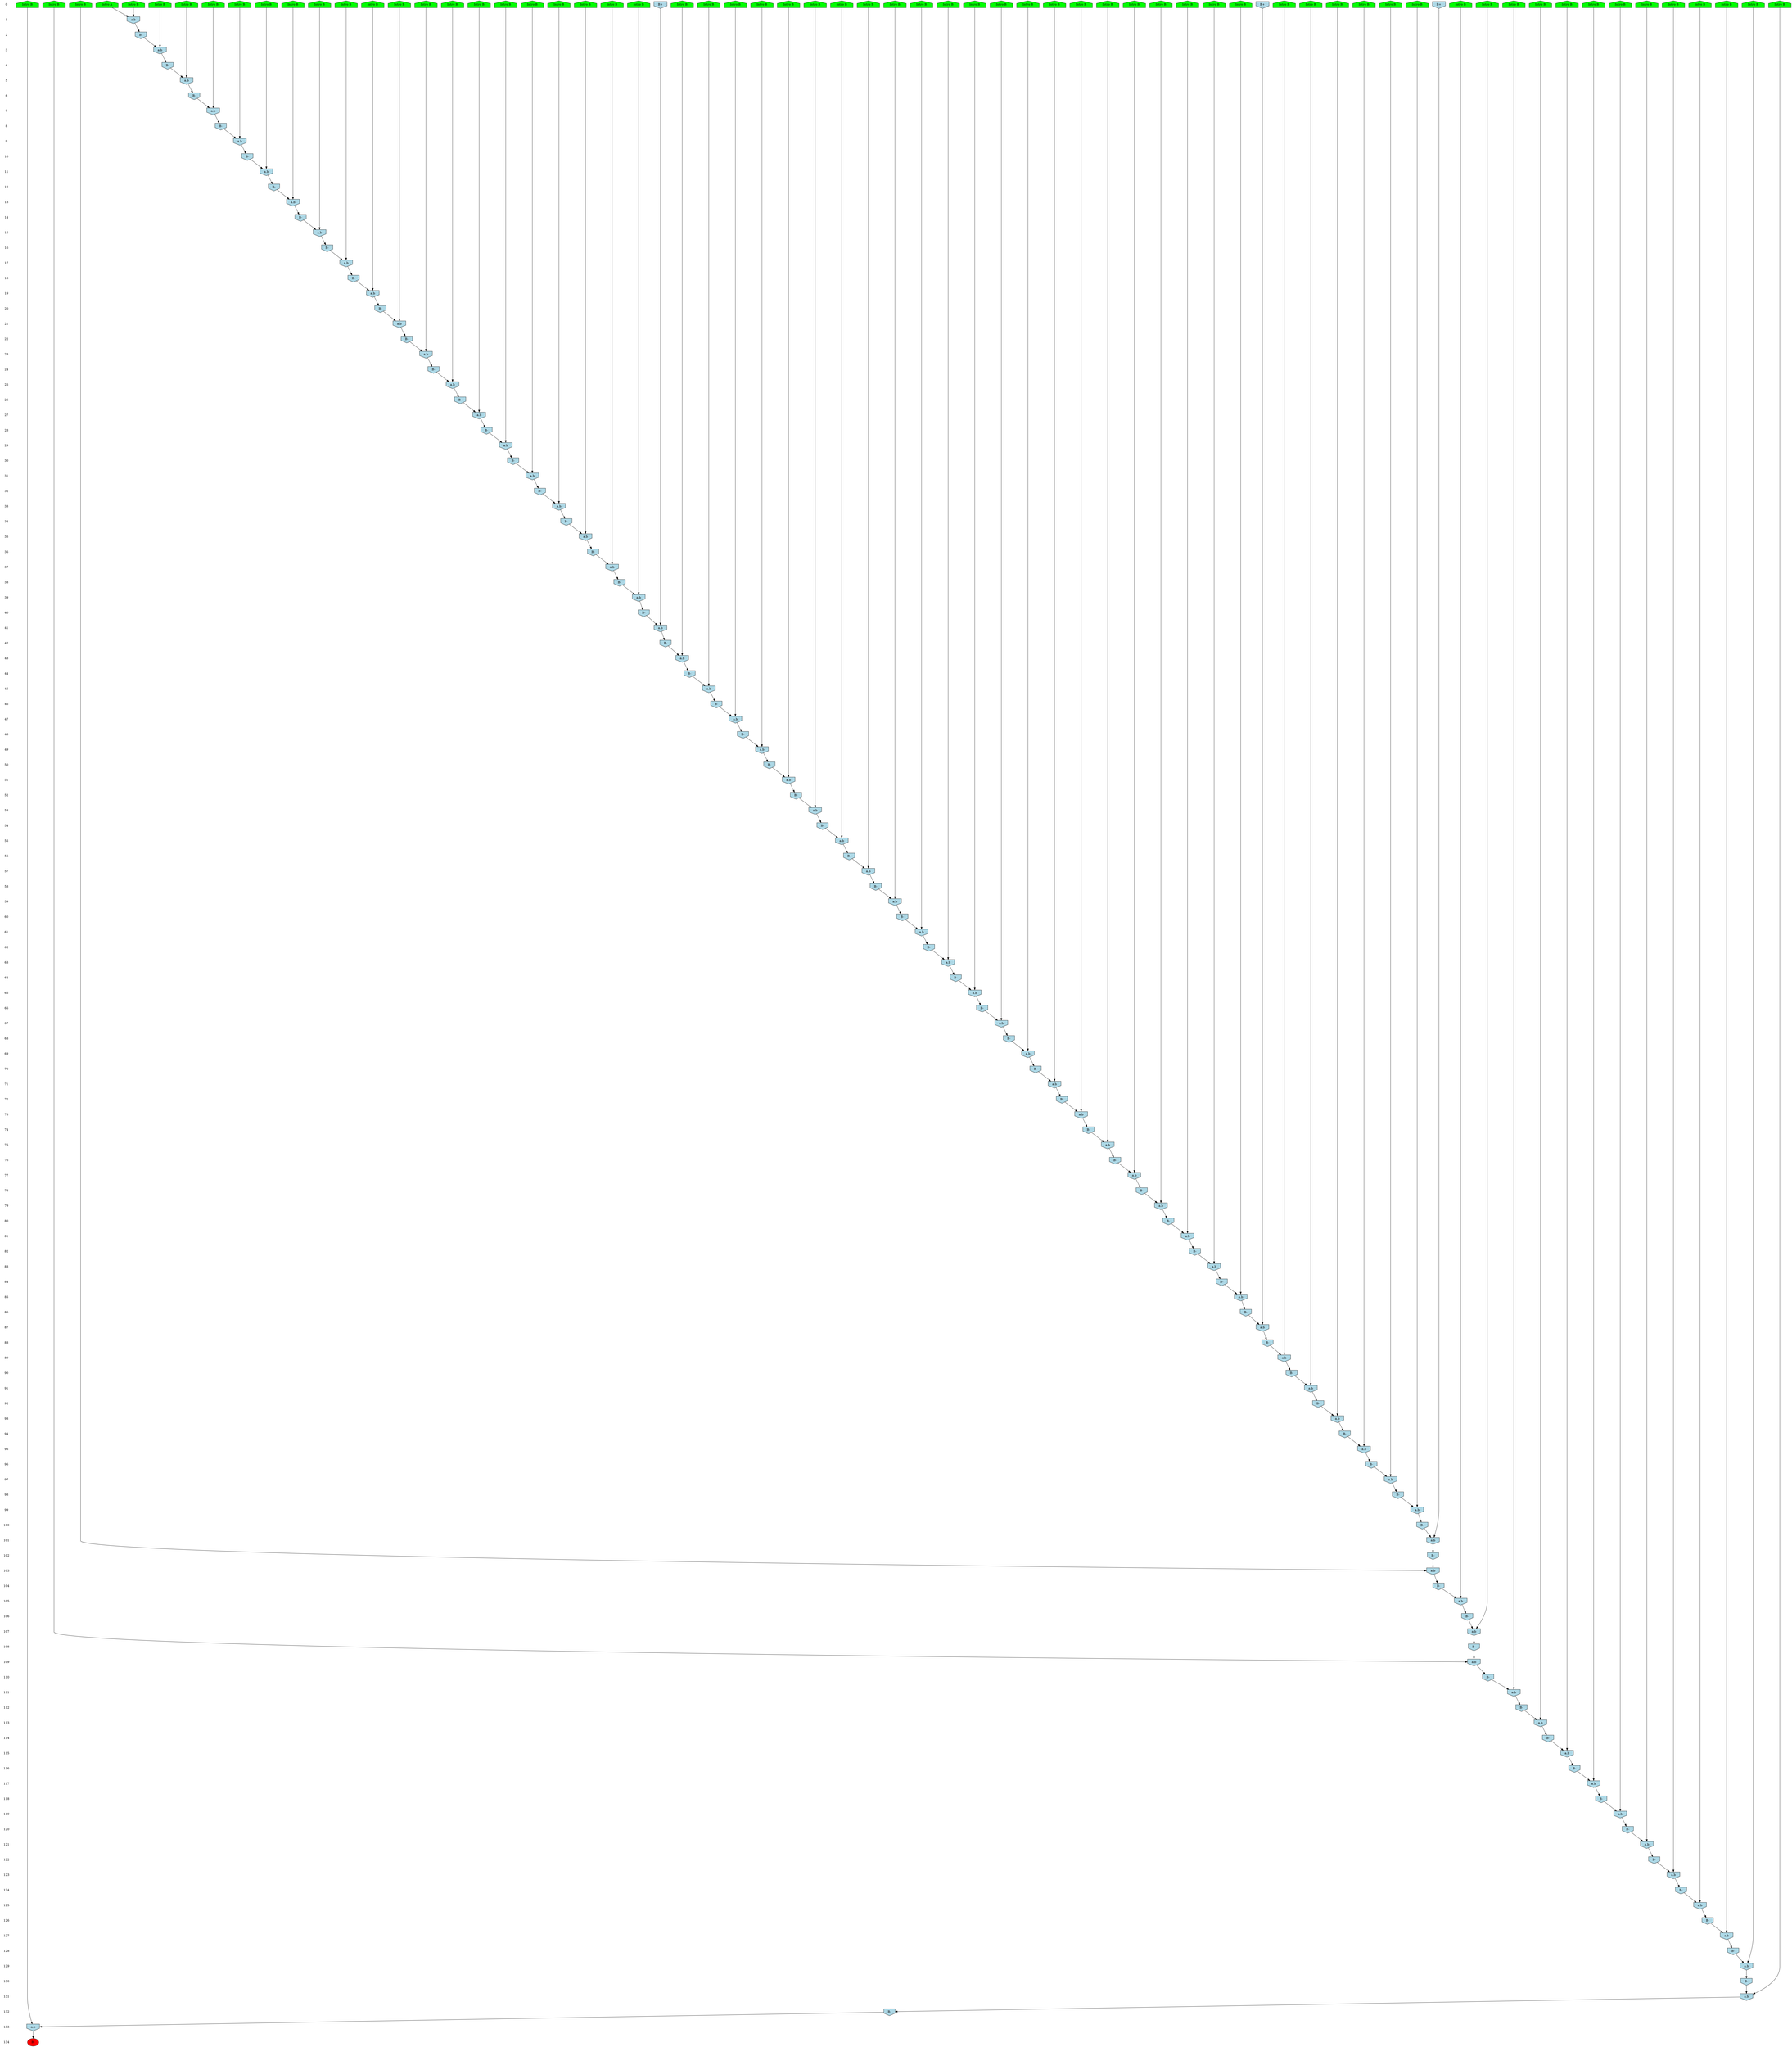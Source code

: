 /* Compression of 1 causal flows obtained in average at 5.436295E+01 t.u */
/* Compressed causal flows were: [67] */
digraph G{
 ranksep=.5 ; 
{ rank = same ; "0" [shape=plaintext] ; node_1 [label ="Intro B", shape=house, style=filled, fillcolor=green] ;
node_2 [label ="Intro B", shape=house, style=filled, fillcolor=green] ;
node_3 [label ="Intro B", shape=house, style=filled, fillcolor=green] ;
node_4 [label ="Intro B", shape=house, style=filled, fillcolor=green] ;
node_5 [label ="Intro B", shape=house, style=filled, fillcolor=green] ;
node_6 [label ="Intro B", shape=house, style=filled, fillcolor=green] ;
node_7 [label ="Intro B", shape=house, style=filled, fillcolor=green] ;
node_8 [label ="Intro B", shape=house, style=filled, fillcolor=green] ;
node_9 [label ="Intro B", shape=house, style=filled, fillcolor=green] ;
node_10 [label ="Intro B", shape=house, style=filled, fillcolor=green] ;
node_11 [label ="Intro B", shape=house, style=filled, fillcolor=green] ;
node_12 [label ="Intro B", shape=house, style=filled, fillcolor=green] ;
node_13 [label ="Intro B", shape=house, style=filled, fillcolor=green] ;
node_14 [label ="Intro B", shape=house, style=filled, fillcolor=green] ;
node_15 [label ="Intro B", shape=house, style=filled, fillcolor=green] ;
node_16 [label ="Intro B", shape=house, style=filled, fillcolor=green] ;
node_17 [label ="Intro B", shape=house, style=filled, fillcolor=green] ;
node_18 [label ="Intro B", shape=house, style=filled, fillcolor=green] ;
node_19 [label ="Intro B", shape=house, style=filled, fillcolor=green] ;
node_20 [label ="Intro B", shape=house, style=filled, fillcolor=green] ;
node_21 [label ="Intro B", shape=house, style=filled, fillcolor=green] ;
node_22 [label ="Intro B", shape=house, style=filled, fillcolor=green] ;
node_23 [label ="Intro B", shape=house, style=filled, fillcolor=green] ;
node_24 [label ="Intro B", shape=house, style=filled, fillcolor=green] ;
node_25 [label ="Intro B", shape=house, style=filled, fillcolor=green] ;
node_26 [label ="Intro B", shape=house, style=filled, fillcolor=green] ;
node_27 [label ="Intro B", shape=house, style=filled, fillcolor=green] ;
node_28 [label ="Intro B", shape=house, style=filled, fillcolor=green] ;
node_29 [label ="Intro B", shape=house, style=filled, fillcolor=green] ;
node_30 [label ="Intro B", shape=house, style=filled, fillcolor=green] ;
node_31 [label ="Intro B", shape=house, style=filled, fillcolor=green] ;
node_32 [label ="Intro B", shape=house, style=filled, fillcolor=green] ;
node_33 [label ="Intro B", shape=house, style=filled, fillcolor=green] ;
node_34 [label ="Intro B", shape=house, style=filled, fillcolor=green] ;
node_35 [label ="Intro B", shape=house, style=filled, fillcolor=green] ;
node_36 [label ="Intro B", shape=house, style=filled, fillcolor=green] ;
node_37 [label ="Intro B", shape=house, style=filled, fillcolor=green] ;
node_38 [label ="Intro B", shape=house, style=filled, fillcolor=green] ;
node_39 [label ="Intro B", shape=house, style=filled, fillcolor=green] ;
node_40 [label ="Intro B", shape=house, style=filled, fillcolor=green] ;
node_41 [label ="Intro B", shape=house, style=filled, fillcolor=green] ;
node_42 [label ="Intro B", shape=house, style=filled, fillcolor=green] ;
node_43 [label ="Intro B", shape=house, style=filled, fillcolor=green] ;
node_44 [label ="Intro B", shape=house, style=filled, fillcolor=green] ;
node_45 [label ="Intro B", shape=house, style=filled, fillcolor=green] ;
node_46 [label ="Intro B", shape=house, style=filled, fillcolor=green] ;
node_47 [label ="Intro B", shape=house, style=filled, fillcolor=green] ;
node_48 [label ="Intro B", shape=house, style=filled, fillcolor=green] ;
node_49 [label ="Intro B", shape=house, style=filled, fillcolor=green] ;
node_50 [label ="Intro B", shape=house, style=filled, fillcolor=green] ;
node_51 [label ="Intro B", shape=house, style=filled, fillcolor=green] ;
node_52 [label ="Intro B", shape=house, style=filled, fillcolor=green] ;
node_53 [label ="Intro B", shape=house, style=filled, fillcolor=green] ;
node_54 [label ="Intro B", shape=house, style=filled, fillcolor=green] ;
node_55 [label ="Intro B", shape=house, style=filled, fillcolor=green] ;
node_56 [label ="Intro B", shape=house, style=filled, fillcolor=green] ;
node_57 [label ="Intro B", shape=house, style=filled, fillcolor=green] ;
node_58 [label ="Intro B", shape=house, style=filled, fillcolor=green] ;
node_59 [label ="Intro B", shape=house, style=filled, fillcolor=green] ;
node_60 [label ="Intro B", shape=house, style=filled, fillcolor=green] ;
node_61 [label ="Intro B", shape=house, style=filled, fillcolor=green] ;
node_62 [label ="Intro B", shape=house, style=filled, fillcolor=green] ;
node_63 [label ="Intro B", shape=house, style=filled, fillcolor=green] ;
node_64 [label ="Intro B", shape=house, style=filled, fillcolor=green] ;
node_65 [label ="Intro A", shape=house, style=filled, fillcolor=green] ;
node_71 [label="B+", shape=invhouse, style=filled, fillcolor = lightblue] ;
node_80 [label="B+", shape=invhouse, style=filled, fillcolor = lightblue] ;
node_133 [label="B+", shape=invhouse, style=filled, fillcolor = lightblue] ;
}
{ rank = same ; "1" [shape=plaintext] ; node_66 [label="a.b", shape=invhouse, style=filled, fillcolor = lightblue] ;
}
{ rank = same ; "2" [shape=plaintext] ; node_67 [label="B-", shape=invhouse, style=filled, fillcolor = lightblue] ;
}
{ rank = same ; "3" [shape=plaintext] ; node_68 [label="a.b", shape=invhouse, style=filled, fillcolor = lightblue] ;
}
{ rank = same ; "4" [shape=plaintext] ; node_69 [label="B-", shape=invhouse, style=filled, fillcolor = lightblue] ;
}
{ rank = same ; "5" [shape=plaintext] ; node_70 [label="a.b", shape=invhouse, style=filled, fillcolor = lightblue] ;
}
{ rank = same ; "6" [shape=plaintext] ; node_72 [label="B-", shape=invhouse, style=filled, fillcolor = lightblue] ;
}
{ rank = same ; "7" [shape=plaintext] ; node_73 [label="a.b", shape=invhouse, style=filled, fillcolor = lightblue] ;
}
{ rank = same ; "8" [shape=plaintext] ; node_74 [label="B-", shape=invhouse, style=filled, fillcolor = lightblue] ;
}
{ rank = same ; "9" [shape=plaintext] ; node_75 [label="a.b", shape=invhouse, style=filled, fillcolor = lightblue] ;
}
{ rank = same ; "10" [shape=plaintext] ; node_76 [label="B-", shape=invhouse, style=filled, fillcolor = lightblue] ;
}
{ rank = same ; "11" [shape=plaintext] ; node_77 [label="a.b", shape=invhouse, style=filled, fillcolor = lightblue] ;
}
{ rank = same ; "12" [shape=plaintext] ; node_78 [label="B-", shape=invhouse, style=filled, fillcolor = lightblue] ;
}
{ rank = same ; "13" [shape=plaintext] ; node_79 [label="a.b", shape=invhouse, style=filled, fillcolor = lightblue] ;
}
{ rank = same ; "14" [shape=plaintext] ; node_81 [label="B-", shape=invhouse, style=filled, fillcolor = lightblue] ;
}
{ rank = same ; "15" [shape=plaintext] ; node_82 [label="a.b", shape=invhouse, style=filled, fillcolor = lightblue] ;
}
{ rank = same ; "16" [shape=plaintext] ; node_83 [label="B-", shape=invhouse, style=filled, fillcolor = lightblue] ;
}
{ rank = same ; "17" [shape=plaintext] ; node_84 [label="a.b", shape=invhouse, style=filled, fillcolor = lightblue] ;
}
{ rank = same ; "18" [shape=plaintext] ; node_85 [label="B-", shape=invhouse, style=filled, fillcolor = lightblue] ;
}
{ rank = same ; "19" [shape=plaintext] ; node_86 [label="a.b", shape=invhouse, style=filled, fillcolor = lightblue] ;
}
{ rank = same ; "20" [shape=plaintext] ; node_87 [label="B-", shape=invhouse, style=filled, fillcolor = lightblue] ;
}
{ rank = same ; "21" [shape=plaintext] ; node_88 [label="a.b", shape=invhouse, style=filled, fillcolor = lightblue] ;
}
{ rank = same ; "22" [shape=plaintext] ; node_89 [label="B-", shape=invhouse, style=filled, fillcolor = lightblue] ;
}
{ rank = same ; "23" [shape=plaintext] ; node_90 [label="a.b", shape=invhouse, style=filled, fillcolor = lightblue] ;
}
{ rank = same ; "24" [shape=plaintext] ; node_91 [label="B-", shape=invhouse, style=filled, fillcolor = lightblue] ;
}
{ rank = same ; "25" [shape=plaintext] ; node_92 [label="a.b", shape=invhouse, style=filled, fillcolor = lightblue] ;
}
{ rank = same ; "26" [shape=plaintext] ; node_93 [label="B-", shape=invhouse, style=filled, fillcolor = lightblue] ;
}
{ rank = same ; "27" [shape=plaintext] ; node_94 [label="a.b", shape=invhouse, style=filled, fillcolor = lightblue] ;
}
{ rank = same ; "28" [shape=plaintext] ; node_95 [label="B-", shape=invhouse, style=filled, fillcolor = lightblue] ;
}
{ rank = same ; "29" [shape=plaintext] ; node_96 [label="a.b", shape=invhouse, style=filled, fillcolor = lightblue] ;
}
{ rank = same ; "30" [shape=plaintext] ; node_97 [label="B-", shape=invhouse, style=filled, fillcolor = lightblue] ;
}
{ rank = same ; "31" [shape=plaintext] ; node_98 [label="a.b", shape=invhouse, style=filled, fillcolor = lightblue] ;
}
{ rank = same ; "32" [shape=plaintext] ; node_99 [label="B-", shape=invhouse, style=filled, fillcolor = lightblue] ;
}
{ rank = same ; "33" [shape=plaintext] ; node_100 [label="a.b", shape=invhouse, style=filled, fillcolor = lightblue] ;
}
{ rank = same ; "34" [shape=plaintext] ; node_101 [label="B-", shape=invhouse, style=filled, fillcolor = lightblue] ;
}
{ rank = same ; "35" [shape=plaintext] ; node_102 [label="a.b", shape=invhouse, style=filled, fillcolor = lightblue] ;
}
{ rank = same ; "36" [shape=plaintext] ; node_103 [label="B-", shape=invhouse, style=filled, fillcolor = lightblue] ;
}
{ rank = same ; "37" [shape=plaintext] ; node_104 [label="a.b", shape=invhouse, style=filled, fillcolor = lightblue] ;
}
{ rank = same ; "38" [shape=plaintext] ; node_105 [label="B-", shape=invhouse, style=filled, fillcolor = lightblue] ;
}
{ rank = same ; "39" [shape=plaintext] ; node_106 [label="a.b", shape=invhouse, style=filled, fillcolor = lightblue] ;
}
{ rank = same ; "40" [shape=plaintext] ; node_107 [label="B-", shape=invhouse, style=filled, fillcolor = lightblue] ;
}
{ rank = same ; "41" [shape=plaintext] ; node_108 [label="a.b", shape=invhouse, style=filled, fillcolor = lightblue] ;
}
{ rank = same ; "42" [shape=plaintext] ; node_109 [label="B-", shape=invhouse, style=filled, fillcolor = lightblue] ;
}
{ rank = same ; "43" [shape=plaintext] ; node_110 [label="a.b", shape=invhouse, style=filled, fillcolor = lightblue] ;
}
{ rank = same ; "44" [shape=plaintext] ; node_111 [label="B-", shape=invhouse, style=filled, fillcolor = lightblue] ;
}
{ rank = same ; "45" [shape=plaintext] ; node_112 [label="a.b", shape=invhouse, style=filled, fillcolor = lightblue] ;
}
{ rank = same ; "46" [shape=plaintext] ; node_113 [label="B-", shape=invhouse, style=filled, fillcolor = lightblue] ;
}
{ rank = same ; "47" [shape=plaintext] ; node_114 [label="a.b", shape=invhouse, style=filled, fillcolor = lightblue] ;
}
{ rank = same ; "48" [shape=plaintext] ; node_115 [label="B-", shape=invhouse, style=filled, fillcolor = lightblue] ;
}
{ rank = same ; "49" [shape=plaintext] ; node_116 [label="a.b", shape=invhouse, style=filled, fillcolor = lightblue] ;
}
{ rank = same ; "50" [shape=plaintext] ; node_117 [label="B-", shape=invhouse, style=filled, fillcolor = lightblue] ;
}
{ rank = same ; "51" [shape=plaintext] ; node_118 [label="a.b", shape=invhouse, style=filled, fillcolor = lightblue] ;
}
{ rank = same ; "52" [shape=plaintext] ; node_119 [label="B-", shape=invhouse, style=filled, fillcolor = lightblue] ;
}
{ rank = same ; "53" [shape=plaintext] ; node_120 [label="a.b", shape=invhouse, style=filled, fillcolor = lightblue] ;
}
{ rank = same ; "54" [shape=plaintext] ; node_121 [label="B-", shape=invhouse, style=filled, fillcolor = lightblue] ;
}
{ rank = same ; "55" [shape=plaintext] ; node_122 [label="a.b", shape=invhouse, style=filled, fillcolor = lightblue] ;
}
{ rank = same ; "56" [shape=plaintext] ; node_123 [label="B-", shape=invhouse, style=filled, fillcolor = lightblue] ;
}
{ rank = same ; "57" [shape=plaintext] ; node_124 [label="a.b", shape=invhouse, style=filled, fillcolor = lightblue] ;
}
{ rank = same ; "58" [shape=plaintext] ; node_125 [label="B-", shape=invhouse, style=filled, fillcolor = lightblue] ;
}
{ rank = same ; "59" [shape=plaintext] ; node_126 [label="a.b", shape=invhouse, style=filled, fillcolor = lightblue] ;
}
{ rank = same ; "60" [shape=plaintext] ; node_127 [label="B-", shape=invhouse, style=filled, fillcolor = lightblue] ;
}
{ rank = same ; "61" [shape=plaintext] ; node_128 [label="a.b", shape=invhouse, style=filled, fillcolor = lightblue] ;
}
{ rank = same ; "62" [shape=plaintext] ; node_129 [label="B-", shape=invhouse, style=filled, fillcolor = lightblue] ;
}
{ rank = same ; "63" [shape=plaintext] ; node_130 [label="a.b", shape=invhouse, style=filled, fillcolor = lightblue] ;
}
{ rank = same ; "64" [shape=plaintext] ; node_131 [label="B-", shape=invhouse, style=filled, fillcolor = lightblue] ;
}
{ rank = same ; "65" [shape=plaintext] ; node_132 [label="a.b", shape=invhouse, style=filled, fillcolor = lightblue] ;
}
{ rank = same ; "66" [shape=plaintext] ; node_134 [label="B-", shape=invhouse, style=filled, fillcolor = lightblue] ;
}
{ rank = same ; "67" [shape=plaintext] ; node_135 [label="a.b", shape=invhouse, style=filled, fillcolor = lightblue] ;
}
{ rank = same ; "68" [shape=plaintext] ; node_136 [label="B-", shape=invhouse, style=filled, fillcolor = lightblue] ;
}
{ rank = same ; "69" [shape=plaintext] ; node_137 [label="a.b", shape=invhouse, style=filled, fillcolor = lightblue] ;
}
{ rank = same ; "70" [shape=plaintext] ; node_138 [label="B-", shape=invhouse, style=filled, fillcolor = lightblue] ;
}
{ rank = same ; "71" [shape=plaintext] ; node_139 [label="a.b", shape=invhouse, style=filled, fillcolor = lightblue] ;
}
{ rank = same ; "72" [shape=plaintext] ; node_140 [label="B-", shape=invhouse, style=filled, fillcolor = lightblue] ;
}
{ rank = same ; "73" [shape=plaintext] ; node_141 [label="a.b", shape=invhouse, style=filled, fillcolor = lightblue] ;
}
{ rank = same ; "74" [shape=plaintext] ; node_142 [label="B-", shape=invhouse, style=filled, fillcolor = lightblue] ;
}
{ rank = same ; "75" [shape=plaintext] ; node_143 [label="a.b", shape=invhouse, style=filled, fillcolor = lightblue] ;
}
{ rank = same ; "76" [shape=plaintext] ; node_144 [label="B-", shape=invhouse, style=filled, fillcolor = lightblue] ;
}
{ rank = same ; "77" [shape=plaintext] ; node_145 [label="a.b", shape=invhouse, style=filled, fillcolor = lightblue] ;
}
{ rank = same ; "78" [shape=plaintext] ; node_146 [label="B-", shape=invhouse, style=filled, fillcolor = lightblue] ;
}
{ rank = same ; "79" [shape=plaintext] ; node_147 [label="a.b", shape=invhouse, style=filled, fillcolor = lightblue] ;
}
{ rank = same ; "80" [shape=plaintext] ; node_148 [label="B-", shape=invhouse, style=filled, fillcolor = lightblue] ;
}
{ rank = same ; "81" [shape=plaintext] ; node_149 [label="a.b", shape=invhouse, style=filled, fillcolor = lightblue] ;
}
{ rank = same ; "82" [shape=plaintext] ; node_150 [label="B-", shape=invhouse, style=filled, fillcolor = lightblue] ;
}
{ rank = same ; "83" [shape=plaintext] ; node_151 [label="a.b", shape=invhouse, style=filled, fillcolor = lightblue] ;
}
{ rank = same ; "84" [shape=plaintext] ; node_152 [label="B-", shape=invhouse, style=filled, fillcolor = lightblue] ;
}
{ rank = same ; "85" [shape=plaintext] ; node_153 [label="a.b", shape=invhouse, style=filled, fillcolor = lightblue] ;
}
{ rank = same ; "86" [shape=plaintext] ; node_154 [label="B-", shape=invhouse, style=filled, fillcolor = lightblue] ;
}
{ rank = same ; "87" [shape=plaintext] ; node_155 [label="a.b", shape=invhouse, style=filled, fillcolor = lightblue] ;
}
{ rank = same ; "88" [shape=plaintext] ; node_156 [label="B-", shape=invhouse, style=filled, fillcolor = lightblue] ;
}
{ rank = same ; "89" [shape=plaintext] ; node_157 [label="a.b", shape=invhouse, style=filled, fillcolor = lightblue] ;
}
{ rank = same ; "90" [shape=plaintext] ; node_158 [label="B-", shape=invhouse, style=filled, fillcolor = lightblue] ;
}
{ rank = same ; "91" [shape=plaintext] ; node_159 [label="a.b", shape=invhouse, style=filled, fillcolor = lightblue] ;
}
{ rank = same ; "92" [shape=plaintext] ; node_160 [label="B-", shape=invhouse, style=filled, fillcolor = lightblue] ;
}
{ rank = same ; "93" [shape=plaintext] ; node_161 [label="a.b", shape=invhouse, style=filled, fillcolor = lightblue] ;
}
{ rank = same ; "94" [shape=plaintext] ; node_162 [label="B-", shape=invhouse, style=filled, fillcolor = lightblue] ;
}
{ rank = same ; "95" [shape=plaintext] ; node_163 [label="a.b", shape=invhouse, style=filled, fillcolor = lightblue] ;
}
{ rank = same ; "96" [shape=plaintext] ; node_164 [label="B-", shape=invhouse, style=filled, fillcolor = lightblue] ;
}
{ rank = same ; "97" [shape=plaintext] ; node_165 [label="a.b", shape=invhouse, style=filled, fillcolor = lightblue] ;
}
{ rank = same ; "98" [shape=plaintext] ; node_166 [label="B-", shape=invhouse, style=filled, fillcolor = lightblue] ;
}
{ rank = same ; "99" [shape=plaintext] ; node_167 [label="a.b", shape=invhouse, style=filled, fillcolor = lightblue] ;
}
{ rank = same ; "100" [shape=plaintext] ; node_168 [label="B-", shape=invhouse, style=filled, fillcolor = lightblue] ;
}
{ rank = same ; "101" [shape=plaintext] ; node_169 [label="a.b", shape=invhouse, style=filled, fillcolor = lightblue] ;
}
{ rank = same ; "102" [shape=plaintext] ; node_170 [label="B-", shape=invhouse, style=filled, fillcolor = lightblue] ;
}
{ rank = same ; "103" [shape=plaintext] ; node_171 [label="a.b", shape=invhouse, style=filled, fillcolor = lightblue] ;
}
{ rank = same ; "104" [shape=plaintext] ; node_172 [label="B-", shape=invhouse, style=filled, fillcolor = lightblue] ;
}
{ rank = same ; "105" [shape=plaintext] ; node_173 [label="a.b", shape=invhouse, style=filled, fillcolor = lightblue] ;
}
{ rank = same ; "106" [shape=plaintext] ; node_174 [label="B-", shape=invhouse, style=filled, fillcolor = lightblue] ;
}
{ rank = same ; "107" [shape=plaintext] ; node_175 [label="a.b", shape=invhouse, style=filled, fillcolor = lightblue] ;
}
{ rank = same ; "108" [shape=plaintext] ; node_176 [label="B-", shape=invhouse, style=filled, fillcolor = lightblue] ;
}
{ rank = same ; "109" [shape=plaintext] ; node_177 [label="a.b", shape=invhouse, style=filled, fillcolor = lightblue] ;
}
{ rank = same ; "110" [shape=plaintext] ; node_178 [label="B-", shape=invhouse, style=filled, fillcolor = lightblue] ;
}
{ rank = same ; "111" [shape=plaintext] ; node_179 [label="a.b", shape=invhouse, style=filled, fillcolor = lightblue] ;
}
{ rank = same ; "112" [shape=plaintext] ; node_180 [label="B-", shape=invhouse, style=filled, fillcolor = lightblue] ;
}
{ rank = same ; "113" [shape=plaintext] ; node_181 [label="a.b", shape=invhouse, style=filled, fillcolor = lightblue] ;
}
{ rank = same ; "114" [shape=plaintext] ; node_182 [label="B-", shape=invhouse, style=filled, fillcolor = lightblue] ;
}
{ rank = same ; "115" [shape=plaintext] ; node_183 [label="a.b", shape=invhouse, style=filled, fillcolor = lightblue] ;
}
{ rank = same ; "116" [shape=plaintext] ; node_184 [label="B-", shape=invhouse, style=filled, fillcolor = lightblue] ;
}
{ rank = same ; "117" [shape=plaintext] ; node_185 [label="a.b", shape=invhouse, style=filled, fillcolor = lightblue] ;
}
{ rank = same ; "118" [shape=plaintext] ; node_186 [label="B-", shape=invhouse, style=filled, fillcolor = lightblue] ;
}
{ rank = same ; "119" [shape=plaintext] ; node_187 [label="a.b", shape=invhouse, style=filled, fillcolor = lightblue] ;
}
{ rank = same ; "120" [shape=plaintext] ; node_188 [label="B-", shape=invhouse, style=filled, fillcolor = lightblue] ;
}
{ rank = same ; "121" [shape=plaintext] ; node_189 [label="a.b", shape=invhouse, style=filled, fillcolor = lightblue] ;
}
{ rank = same ; "122" [shape=plaintext] ; node_190 [label="B-", shape=invhouse, style=filled, fillcolor = lightblue] ;
}
{ rank = same ; "123" [shape=plaintext] ; node_191 [label="a.b", shape=invhouse, style=filled, fillcolor = lightblue] ;
}
{ rank = same ; "124" [shape=plaintext] ; node_192 [label="B-", shape=invhouse, style=filled, fillcolor = lightblue] ;
}
{ rank = same ; "125" [shape=plaintext] ; node_193 [label="a.b", shape=invhouse, style=filled, fillcolor = lightblue] ;
}
{ rank = same ; "126" [shape=plaintext] ; node_194 [label="B-", shape=invhouse, style=filled, fillcolor = lightblue] ;
}
{ rank = same ; "127" [shape=plaintext] ; node_195 [label="a.b", shape=invhouse, style=filled, fillcolor = lightblue] ;
}
{ rank = same ; "128" [shape=plaintext] ; node_196 [label="B-", shape=invhouse, style=filled, fillcolor = lightblue] ;
}
{ rank = same ; "129" [shape=plaintext] ; node_197 [label="a.b", shape=invhouse, style=filled, fillcolor = lightblue] ;
}
{ rank = same ; "130" [shape=plaintext] ; node_198 [label="B-", shape=invhouse, style=filled, fillcolor = lightblue] ;
}
{ rank = same ; "131" [shape=plaintext] ; node_199 [label="a.b", shape=invhouse, style=filled, fillcolor = lightblue] ;
}
{ rank = same ; "132" [shape=plaintext] ; node_200 [label="B-", shape=invhouse, style=filled, fillcolor = lightblue] ;
}
{ rank = same ; "133" [shape=plaintext] ; node_201 [label="a.b", shape=invhouse, style=filled, fillcolor = lightblue] ;
}
{ rank = same ; "134" [shape=plaintext] ; node_202 [label ="B-", style=filled, fillcolor=red] ;
}
"0" -> "1" [style="invis"]; 
"1" -> "2" [style="invis"]; 
"2" -> "3" [style="invis"]; 
"3" -> "4" [style="invis"]; 
"4" -> "5" [style="invis"]; 
"5" -> "6" [style="invis"]; 
"6" -> "7" [style="invis"]; 
"7" -> "8" [style="invis"]; 
"8" -> "9" [style="invis"]; 
"9" -> "10" [style="invis"]; 
"10" -> "11" [style="invis"]; 
"11" -> "12" [style="invis"]; 
"12" -> "13" [style="invis"]; 
"13" -> "14" [style="invis"]; 
"14" -> "15" [style="invis"]; 
"15" -> "16" [style="invis"]; 
"16" -> "17" [style="invis"]; 
"17" -> "18" [style="invis"]; 
"18" -> "19" [style="invis"]; 
"19" -> "20" [style="invis"]; 
"20" -> "21" [style="invis"]; 
"21" -> "22" [style="invis"]; 
"22" -> "23" [style="invis"]; 
"23" -> "24" [style="invis"]; 
"24" -> "25" [style="invis"]; 
"25" -> "26" [style="invis"]; 
"26" -> "27" [style="invis"]; 
"27" -> "28" [style="invis"]; 
"28" -> "29" [style="invis"]; 
"29" -> "30" [style="invis"]; 
"30" -> "31" [style="invis"]; 
"31" -> "32" [style="invis"]; 
"32" -> "33" [style="invis"]; 
"33" -> "34" [style="invis"]; 
"34" -> "35" [style="invis"]; 
"35" -> "36" [style="invis"]; 
"36" -> "37" [style="invis"]; 
"37" -> "38" [style="invis"]; 
"38" -> "39" [style="invis"]; 
"39" -> "40" [style="invis"]; 
"40" -> "41" [style="invis"]; 
"41" -> "42" [style="invis"]; 
"42" -> "43" [style="invis"]; 
"43" -> "44" [style="invis"]; 
"44" -> "45" [style="invis"]; 
"45" -> "46" [style="invis"]; 
"46" -> "47" [style="invis"]; 
"47" -> "48" [style="invis"]; 
"48" -> "49" [style="invis"]; 
"49" -> "50" [style="invis"]; 
"50" -> "51" [style="invis"]; 
"51" -> "52" [style="invis"]; 
"52" -> "53" [style="invis"]; 
"53" -> "54" [style="invis"]; 
"54" -> "55" [style="invis"]; 
"55" -> "56" [style="invis"]; 
"56" -> "57" [style="invis"]; 
"57" -> "58" [style="invis"]; 
"58" -> "59" [style="invis"]; 
"59" -> "60" [style="invis"]; 
"60" -> "61" [style="invis"]; 
"61" -> "62" [style="invis"]; 
"62" -> "63" [style="invis"]; 
"63" -> "64" [style="invis"]; 
"64" -> "65" [style="invis"]; 
"65" -> "66" [style="invis"]; 
"66" -> "67" [style="invis"]; 
"67" -> "68" [style="invis"]; 
"68" -> "69" [style="invis"]; 
"69" -> "70" [style="invis"]; 
"70" -> "71" [style="invis"]; 
"71" -> "72" [style="invis"]; 
"72" -> "73" [style="invis"]; 
"73" -> "74" [style="invis"]; 
"74" -> "75" [style="invis"]; 
"75" -> "76" [style="invis"]; 
"76" -> "77" [style="invis"]; 
"77" -> "78" [style="invis"]; 
"78" -> "79" [style="invis"]; 
"79" -> "80" [style="invis"]; 
"80" -> "81" [style="invis"]; 
"81" -> "82" [style="invis"]; 
"82" -> "83" [style="invis"]; 
"83" -> "84" [style="invis"]; 
"84" -> "85" [style="invis"]; 
"85" -> "86" [style="invis"]; 
"86" -> "87" [style="invis"]; 
"87" -> "88" [style="invis"]; 
"88" -> "89" [style="invis"]; 
"89" -> "90" [style="invis"]; 
"90" -> "91" [style="invis"]; 
"91" -> "92" [style="invis"]; 
"92" -> "93" [style="invis"]; 
"93" -> "94" [style="invis"]; 
"94" -> "95" [style="invis"]; 
"95" -> "96" [style="invis"]; 
"96" -> "97" [style="invis"]; 
"97" -> "98" [style="invis"]; 
"98" -> "99" [style="invis"]; 
"99" -> "100" [style="invis"]; 
"100" -> "101" [style="invis"]; 
"101" -> "102" [style="invis"]; 
"102" -> "103" [style="invis"]; 
"103" -> "104" [style="invis"]; 
"104" -> "105" [style="invis"]; 
"105" -> "106" [style="invis"]; 
"106" -> "107" [style="invis"]; 
"107" -> "108" [style="invis"]; 
"108" -> "109" [style="invis"]; 
"109" -> "110" [style="invis"]; 
"110" -> "111" [style="invis"]; 
"111" -> "112" [style="invis"]; 
"112" -> "113" [style="invis"]; 
"113" -> "114" [style="invis"]; 
"114" -> "115" [style="invis"]; 
"115" -> "116" [style="invis"]; 
"116" -> "117" [style="invis"]; 
"117" -> "118" [style="invis"]; 
"118" -> "119" [style="invis"]; 
"119" -> "120" [style="invis"]; 
"120" -> "121" [style="invis"]; 
"121" -> "122" [style="invis"]; 
"122" -> "123" [style="invis"]; 
"123" -> "124" [style="invis"]; 
"124" -> "125" [style="invis"]; 
"125" -> "126" [style="invis"]; 
"126" -> "127" [style="invis"]; 
"127" -> "128" [style="invis"]; 
"128" -> "129" [style="invis"]; 
"129" -> "130" [style="invis"]; 
"130" -> "131" [style="invis"]; 
"131" -> "132" [style="invis"]; 
"132" -> "133" [style="invis"]; 
"133" -> "134" [style="invis"]; 
node_6 -> node_66
node_65 -> node_66
node_66 -> node_67
node_23 -> node_68
node_67 -> node_68
node_68 -> node_69
node_19 -> node_70
node_69 -> node_70
node_70 -> node_72
node_56 -> node_73
node_72 -> node_73
node_73 -> node_74
node_12 -> node_75
node_74 -> node_75
node_75 -> node_76
node_40 -> node_77
node_76 -> node_77
node_77 -> node_78
node_44 -> node_79
node_78 -> node_79
node_79 -> node_81
node_53 -> node_82
node_81 -> node_82
node_82 -> node_83
node_25 -> node_84
node_83 -> node_84
node_84 -> node_85
node_9 -> node_86
node_85 -> node_86
node_86 -> node_87
node_59 -> node_88
node_87 -> node_88
node_88 -> node_89
node_20 -> node_90
node_89 -> node_90
node_90 -> node_91
node_55 -> node_92
node_91 -> node_92
node_92 -> node_93
node_33 -> node_94
node_93 -> node_94
node_94 -> node_95
node_26 -> node_96
node_95 -> node_96
node_96 -> node_97
node_4 -> node_98
node_97 -> node_98
node_98 -> node_99
node_37 -> node_100
node_99 -> node_100
node_100 -> node_101
node_18 -> node_102
node_101 -> node_102
node_102 -> node_103
node_15 -> node_104
node_103 -> node_104
node_104 -> node_105
node_24 -> node_106
node_105 -> node_106
node_106 -> node_107
node_80 -> node_108
node_107 -> node_108
node_108 -> node_109
node_50 -> node_110
node_109 -> node_110
node_110 -> node_111
node_39 -> node_112
node_111 -> node_112
node_112 -> node_113
node_29 -> node_114
node_113 -> node_114
node_114 -> node_115
node_38 -> node_116
node_115 -> node_116
node_116 -> node_117
node_61 -> node_118
node_117 -> node_118
node_118 -> node_119
node_14 -> node_120
node_119 -> node_120
node_120 -> node_121
node_27 -> node_122
node_121 -> node_122
node_122 -> node_123
node_3 -> node_124
node_123 -> node_124
node_124 -> node_125
node_52 -> node_126
node_125 -> node_126
node_126 -> node_127
node_10 -> node_128
node_127 -> node_128
node_128 -> node_129
node_43 -> node_130
node_129 -> node_130
node_130 -> node_131
node_2 -> node_132
node_131 -> node_132
node_132 -> node_134
node_48 -> node_135
node_134 -> node_135
node_135 -> node_136
node_22 -> node_137
node_136 -> node_137
node_137 -> node_138
node_34 -> node_139
node_138 -> node_139
node_139 -> node_140
node_51 -> node_141
node_140 -> node_141
node_141 -> node_142
node_28 -> node_143
node_142 -> node_143
node_143 -> node_144
node_54 -> node_145
node_144 -> node_145
node_145 -> node_146
node_62 -> node_147
node_146 -> node_147
node_147 -> node_148
node_63 -> node_149
node_148 -> node_149
node_149 -> node_150
node_47 -> node_151
node_150 -> node_151
node_151 -> node_152
node_7 -> node_153
node_152 -> node_153
node_153 -> node_154
node_133 -> node_155
node_154 -> node_155
node_155 -> node_156
node_5 -> node_157
node_156 -> node_157
node_157 -> node_158
node_58 -> node_159
node_158 -> node_159
node_159 -> node_160
node_41 -> node_161
node_160 -> node_161
node_161 -> node_162
node_21 -> node_163
node_162 -> node_163
node_163 -> node_164
node_45 -> node_165
node_164 -> node_165
node_165 -> node_166
node_13 -> node_167
node_166 -> node_167
node_167 -> node_168
node_71 -> node_169
node_168 -> node_169
node_169 -> node_170
node_1 -> node_171
node_170 -> node_171
node_171 -> node_172
node_36 -> node_173
node_172 -> node_173
node_173 -> node_174
node_42 -> node_175
node_174 -> node_175
node_175 -> node_176
node_8 -> node_177
node_176 -> node_177
node_177 -> node_178
node_35 -> node_179
node_178 -> node_179
node_179 -> node_180
node_32 -> node_181
node_180 -> node_181
node_181 -> node_182
node_30 -> node_183
node_182 -> node_183
node_183 -> node_184
node_46 -> node_185
node_184 -> node_185
node_185 -> node_186
node_57 -> node_187
node_186 -> node_187
node_187 -> node_188
node_49 -> node_189
node_188 -> node_189
node_189 -> node_190
node_16 -> node_191
node_190 -> node_191
node_191 -> node_192
node_60 -> node_193
node_192 -> node_193
node_193 -> node_194
node_31 -> node_195
node_194 -> node_195
node_195 -> node_196
node_11 -> node_197
node_196 -> node_197
node_197 -> node_198
node_64 -> node_199
node_198 -> node_199
node_199 -> node_200
node_17 -> node_201
node_200 -> node_201
node_201 -> node_202
}
/*
 Dot generation time: 0.001107
*/